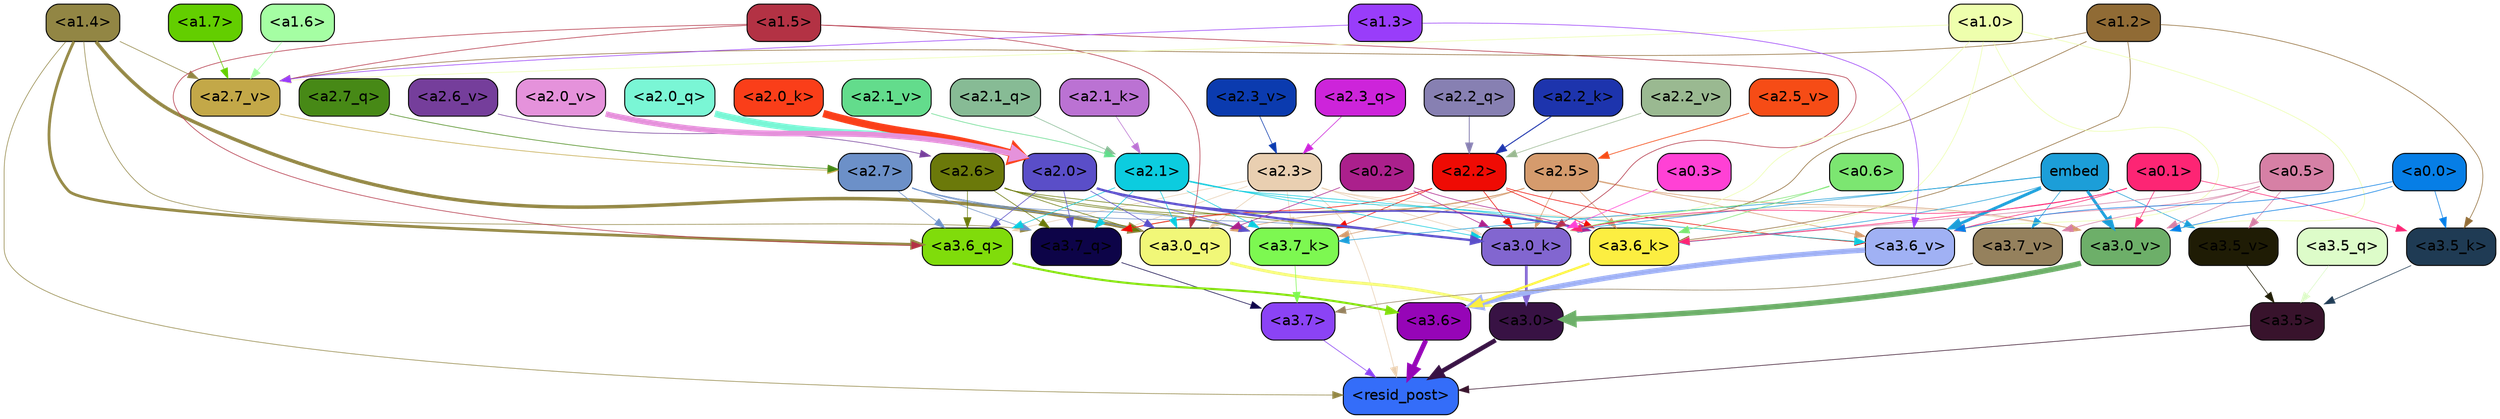 strict digraph "" {
	graph [bgcolor=transparent,
		layout=dot,
		overlap=false,
		splines=true
	];
	"<a3.7>"	[color=black,
		fillcolor="#8b43f5",
		fontname=Helvetica,
		shape=box,
		style="filled, rounded"];
	"<resid_post>"	[color=black,
		fillcolor="#346df9",
		fontname=Helvetica,
		shape=box,
		style="filled, rounded"];
	"<a3.7>" -> "<resid_post>"	[color="#8b43f5",
		penwidth=0.6];
	"<a3.6>"	[color=black,
		fillcolor="#9605b7",
		fontname=Helvetica,
		shape=box,
		style="filled, rounded"];
	"<a3.6>" -> "<resid_post>"	[color="#9605b7",
		penwidth=4.646730065345764];
	"<a3.5>"	[color=black,
		fillcolor="#38132c",
		fontname=Helvetica,
		shape=box,
		style="filled, rounded"];
	"<a3.5>" -> "<resid_post>"	[color="#38132c",
		penwidth=0.6];
	"<a3.0>"	[color=black,
		fillcolor="#381244",
		fontname=Helvetica,
		shape=box,
		style="filled, rounded"];
	"<a3.0>" -> "<resid_post>"	[color="#381244",
		penwidth=4.323132634162903];
	"<a2.3>"	[color=black,
		fillcolor="#e9cfb1",
		fontname=Helvetica,
		shape=box,
		style="filled, rounded"];
	"<a2.3>" -> "<resid_post>"	[color="#e9cfb1",
		penwidth=0.6];
	"<a3.7_q>"	[color=black,
		fillcolor="#0d0448",
		fontname=Helvetica,
		shape=box,
		style="filled, rounded"];
	"<a2.3>" -> "<a3.7_q>"	[color="#e9cfb1",
		penwidth=0.6];
	"<a3.6_q>"	[color=black,
		fillcolor="#80dc0b",
		fontname=Helvetica,
		shape=box,
		style="filled, rounded"];
	"<a2.3>" -> "<a3.6_q>"	[color="#e9cfb1",
		penwidth=0.6];
	"<a3.0_q>"	[color=black,
		fillcolor="#f1f778",
		fontname=Helvetica,
		shape=box,
		style="filled, rounded"];
	"<a2.3>" -> "<a3.0_q>"	[color="#e9cfb1",
		penwidth=0.6];
	"<a3.7_k>"	[color=black,
		fillcolor="#7df851",
		fontname=Helvetica,
		shape=box,
		style="filled, rounded"];
	"<a2.3>" -> "<a3.7_k>"	[color="#e9cfb1",
		penwidth=0.6];
	"<a3.0_k>"	[color=black,
		fillcolor="#8266d0",
		fontname=Helvetica,
		shape=box,
		style="filled, rounded"];
	"<a2.3>" -> "<a3.0_k>"	[color="#e9cfb1",
		penwidth=0.6];
	"<a3.6_v>"	[color=black,
		fillcolor="#a0b1f4",
		fontname=Helvetica,
		shape=box,
		style="filled, rounded"];
	"<a2.3>" -> "<a3.6_v>"	[color="#e9cfb1",
		penwidth=0.6];
	"<a3.0_v>"	[color=black,
		fillcolor="#6daf69",
		fontname=Helvetica,
		shape=box,
		style="filled, rounded"];
	"<a2.3>" -> "<a3.0_v>"	[color="#e9cfb1",
		penwidth=0.6];
	"<a1.4>"	[color=black,
		fillcolor="#928644",
		fontname=Helvetica,
		shape=box,
		style="filled, rounded"];
	"<a1.4>" -> "<resid_post>"	[color="#928644",
		penwidth=0.6];
	"<a1.4>" -> "<a3.7_q>"	[color="#928644",
		penwidth=0.6];
	"<a1.4>" -> "<a3.6_q>"	[color="#928644",
		penwidth=2.700703263282776];
	"<a1.4>" -> "<a3.0_q>"	[color="#928644",
		penwidth=3.34255850315094];
	"<a2.7_v>"	[color=black,
		fillcolor="#c3a848",
		fontname=Helvetica,
		shape=box,
		style="filled, rounded"];
	"<a1.4>" -> "<a2.7_v>"	[color="#928644",
		penwidth=0.6];
	"<a3.7_q>" -> "<a3.7>"	[color="#0d0448",
		penwidth=0.6];
	"<a3.6_q>" -> "<a3.6>"	[color="#80dc0b",
		penwidth=2.03758105635643];
	"<a3.5_q>"	[color=black,
		fillcolor="#ddfcc9",
		fontname=Helvetica,
		shape=box,
		style="filled, rounded"];
	"<a3.5_q>" -> "<a3.5>"	[color="#ddfcc9",
		penwidth=0.6];
	"<a3.0_q>" -> "<a3.0>"	[color="#f1f778",
		penwidth=2.8638100624084473];
	"<a3.7_k>" -> "<a3.7>"	[color="#7df851",
		penwidth=0.6];
	"<a3.6_k>"	[color=black,
		fillcolor="#fcee41",
		fontname=Helvetica,
		shape=box,
		style="filled, rounded"];
	"<a3.6_k>" -> "<a3.6>"	[color="#fcee41",
		penwidth=2.174198240041733];
	"<a3.5_k>"	[color=black,
		fillcolor="#1f3b54",
		fontname=Helvetica,
		shape=box,
		style="filled, rounded"];
	"<a3.5_k>" -> "<a3.5>"	[color="#1f3b54",
		penwidth=0.6];
	"<a3.0_k>" -> "<a3.0>"	[color="#8266d0",
		penwidth=2.6274144649505615];
	"<a3.7_v>"	[color=black,
		fillcolor="#95815d",
		fontname=Helvetica,
		shape=box,
		style="filled, rounded"];
	"<a3.7_v>" -> "<a3.7>"	[color="#95815d",
		penwidth=0.6];
	"<a3.6_v>" -> "<a3.6>"	[color="#a0b1f4",
		penwidth=5.002329230308533];
	"<a3.5_v>"	[color=black,
		fillcolor="#1f1c05",
		fontname=Helvetica,
		shape=box,
		style="filled, rounded"];
	"<a3.5_v>" -> "<a3.5>"	[color="#1f1c05",
		penwidth=0.6];
	"<a3.0_v>" -> "<a3.0>"	[color="#6daf69",
		penwidth=5.188832879066467];
	"<a2.7>"	[color=black,
		fillcolor="#6c90c8",
		fontname=Helvetica,
		shape=box,
		style="filled, rounded"];
	"<a2.7>" -> "<a3.7_q>"	[color="#6c90c8",
		penwidth=0.6];
	"<a2.7>" -> "<a3.6_q>"	[color="#6c90c8",
		penwidth=0.6];
	"<a2.7>" -> "<a3.0_q>"	[color="#6c90c8",
		penwidth=0.6];
	"<a2.7>" -> "<a3.7_k>"	[color="#6c90c8",
		penwidth=0.6];
	"<a2.7>" -> "<a3.0_k>"	[color="#6c90c8",
		penwidth=0.6];
	"<a2.6>"	[color=black,
		fillcolor="#6b790a",
		fontname=Helvetica,
		shape=box,
		style="filled, rounded"];
	"<a2.6>" -> "<a3.7_q>"	[color="#6b790a",
		penwidth=0.6];
	"<a2.6>" -> "<a3.6_q>"	[color="#6b790a",
		penwidth=0.6];
	"<a2.6>" -> "<a3.0_q>"	[color="#6b790a",
		penwidth=0.6];
	"<a2.6>" -> "<a3.7_k>"	[color="#6b790a",
		penwidth=0.6];
	"<a2.6>" -> "<a3.6_k>"	[color="#6b790a",
		penwidth=0.6];
	"<a2.6>" -> "<a3.0_k>"	[color="#6b790a",
		penwidth=0.6];
	"<a2.5>"	[color=black,
		fillcolor="#d59b6d",
		fontname=Helvetica,
		shape=box,
		style="filled, rounded"];
	"<a2.5>" -> "<a3.7_q>"	[color="#d59b6d",
		penwidth=0.6];
	"<a2.5>" -> "<a3.0_q>"	[color="#d59b6d",
		penwidth=0.6];
	"<a2.5>" -> "<a3.7_k>"	[color="#d59b6d",
		penwidth=0.6];
	"<a2.5>" -> "<a3.6_k>"	[color="#d59b6d",
		penwidth=0.6];
	"<a2.5>" -> "<a3.0_k>"	[color="#d59b6d",
		penwidth=0.6];
	"<a2.5>" -> "<a3.6_v>"	[color="#d59b6d",
		penwidth=0.6];
	"<a2.5>" -> "<a3.0_v>"	[color="#d59b6d",
		penwidth=0.6];
	"<a2.2>"	[color=black,
		fillcolor="#ef0b04",
		fontname=Helvetica,
		shape=box,
		style="filled, rounded"];
	"<a2.2>" -> "<a3.7_q>"	[color="#ef0b04",
		penwidth=0.6];
	"<a2.2>" -> "<a3.7_k>"	[color="#ef0b04",
		penwidth=0.6];
	"<a2.2>" -> "<a3.6_k>"	[color="#ef0b04",
		penwidth=0.6];
	"<a2.2>" -> "<a3.0_k>"	[color="#ef0b04",
		penwidth=0.6];
	"<a2.2>" -> "<a3.6_v>"	[color="#ef0b04",
		penwidth=0.6];
	"<a2.1>"	[color=black,
		fillcolor="#0cccdf",
		fontname=Helvetica,
		shape=box,
		style="filled, rounded"];
	"<a2.1>" -> "<a3.7_q>"	[color="#0cccdf",
		penwidth=0.6];
	"<a2.1>" -> "<a3.6_q>"	[color="#0cccdf",
		penwidth=0.6];
	"<a2.1>" -> "<a3.0_q>"	[color="#0cccdf",
		penwidth=0.6];
	"<a2.1>" -> "<a3.7_k>"	[color="#0cccdf",
		penwidth=0.6];
	"<a2.1>" -> "<a3.6_k>"	[color="#0cccdf",
		penwidth=0.6];
	"<a2.1>" -> "<a3.0_k>"	[color="#0cccdf",
		penwidth=0.6];
	"<a2.1>" -> "<a3.6_v>"	[color="#0cccdf",
		penwidth=0.6];
	"<a2.0>"	[color=black,
		fillcolor="#5a4ec8",
		fontname=Helvetica,
		shape=box,
		style="filled, rounded"];
	"<a2.0>" -> "<a3.7_q>"	[color="#5a4ec8",
		penwidth=0.6];
	"<a2.0>" -> "<a3.6_q>"	[color="#5a4ec8",
		penwidth=0.6];
	"<a2.0>" -> "<a3.0_q>"	[color="#5a4ec8",
		penwidth=0.6];
	"<a2.0>" -> "<a3.7_k>"	[color="#5a4ec8",
		penwidth=0.6];
	"<a2.0>" -> "<a3.6_k>"	[color="#5a4ec8",
		penwidth=1.6454488784074783];
	"<a2.0>" -> "<a3.0_k>"	[color="#5a4ec8",
		penwidth=2.2218968719244003];
	"<a1.5>"	[color=black,
		fillcolor="#b33244",
		fontname=Helvetica,
		shape=box,
		style="filled, rounded"];
	"<a1.5>" -> "<a3.6_q>"	[color="#b33244",
		penwidth=0.6];
	"<a1.5>" -> "<a3.0_q>"	[color="#b33244",
		penwidth=0.6];
	"<a1.5>" -> "<a3.0_k>"	[color="#b33244",
		penwidth=0.6];
	"<a1.5>" -> "<a2.7_v>"	[color="#b33244",
		penwidth=0.6];
	"<a0.2>"	[color=black,
		fillcolor="#ab208c",
		fontname=Helvetica,
		shape=box,
		style="filled, rounded"];
	"<a0.2>" -> "<a3.0_q>"	[color="#ab208c",
		penwidth=0.6];
	"<a0.2>" -> "<a3.6_k>"	[color="#ab208c",
		penwidth=0.6];
	"<a0.2>" -> "<a3.0_k>"	[color="#ab208c",
		penwidth=0.6];
	embed	[color=black,
		fillcolor="#1c9ed8",
		fontname=Helvetica,
		shape=box,
		style="filled, rounded"];
	embed -> "<a3.7_k>"	[color="#1c9ed8",
		penwidth=0.6];
	embed -> "<a3.6_k>"	[color="#1c9ed8",
		penwidth=0.6];
	embed -> "<a3.0_k>"	[color="#1c9ed8",
		penwidth=0.6];
	embed -> "<a3.7_v>"	[color="#1c9ed8",
		penwidth=0.6];
	embed -> "<a3.6_v>"	[color="#1c9ed8",
		penwidth=2.8301228284835815];
	embed -> "<a3.5_v>"	[color="#1c9ed8",
		penwidth=0.6];
	embed -> "<a3.0_v>"	[color="#1c9ed8",
		penwidth=2.7660785913467407];
	"<a1.2>"	[color=black,
		fillcolor="#906b35",
		fontname=Helvetica,
		shape=box,
		style="filled, rounded"];
	"<a1.2>" -> "<a3.6_k>"	[color="#906b35",
		penwidth=0.6];
	"<a1.2>" -> "<a3.5_k>"	[color="#906b35",
		penwidth=0.6];
	"<a1.2>" -> "<a3.0_k>"	[color="#906b35",
		penwidth=0.6];
	"<a1.2>" -> "<a2.7_v>"	[color="#906b35",
		penwidth=0.6];
	"<a1.0>"	[color=black,
		fillcolor="#eeffad",
		fontname=Helvetica,
		shape=box,
		style="filled, rounded"];
	"<a1.0>" -> "<a3.6_k>"	[color="#eeffad",
		penwidth=0.6];
	"<a1.0>" -> "<a3.0_k>"	[color="#eeffad",
		penwidth=0.6];
	"<a1.0>" -> "<a3.6_v>"	[color="#eeffad",
		penwidth=0.6];
	"<a1.0>" -> "<a3.0_v>"	[color="#eeffad",
		penwidth=0.6];
	"<a1.0>" -> "<a2.7_v>"	[color="#eeffad",
		penwidth=0.6];
	"<a0.6>"	[color=black,
		fillcolor="#7ce671",
		fontname=Helvetica,
		shape=box,
		style="filled, rounded"];
	"<a0.6>" -> "<a3.6_k>"	[color="#7ce671",
		penwidth=0.6];
	"<a0.6>" -> "<a3.0_k>"	[color="#7ce671",
		penwidth=0.6];
	"<a0.5>"	[color=black,
		fillcolor="#d680a5",
		fontname=Helvetica,
		shape=box,
		style="filled, rounded"];
	"<a0.5>" -> "<a3.6_k>"	[color="#d680a5",
		penwidth=0.6];
	"<a0.5>" -> "<a3.7_v>"	[color="#d680a5",
		penwidth=0.6];
	"<a0.5>" -> "<a3.6_v>"	[color="#d680a5",
		penwidth=0.6];
	"<a0.5>" -> "<a3.5_v>"	[color="#d680a5",
		penwidth=0.6];
	"<a0.5>" -> "<a3.0_v>"	[color="#d680a5",
		penwidth=0.6124261617660522];
	"<a0.1>"	[color=black,
		fillcolor="#fd2574",
		fontname=Helvetica,
		shape=box,
		style="filled, rounded"];
	"<a0.1>" -> "<a3.6_k>"	[color="#fd2574",
		penwidth=0.6];
	"<a0.1>" -> "<a3.5_k>"	[color="#fd2574",
		penwidth=0.6];
	"<a0.1>" -> "<a3.0_k>"	[color="#fd2574",
		penwidth=0.6];
	"<a0.1>" -> "<a3.6_v>"	[color="#fd2574",
		penwidth=0.6];
	"<a0.1>" -> "<a3.0_v>"	[color="#fd2574",
		penwidth=0.6];
	"<a0.0>"	[color=black,
		fillcolor="#067ee6",
		fontname=Helvetica,
		shape=box,
		style="filled, rounded"];
	"<a0.0>" -> "<a3.5_k>"	[color="#067ee6",
		penwidth=0.6];
	"<a0.0>" -> "<a3.6_v>"	[color="#067ee6",
		penwidth=0.6];
	"<a0.0>" -> "<a3.0_v>"	[color="#067ee6",
		penwidth=0.6];
	"<a0.3>"	[color=black,
		fillcolor="#ff41d5",
		fontname=Helvetica,
		shape=box,
		style="filled, rounded"];
	"<a0.3>" -> "<a3.0_k>"	[color="#ff41d5",
		penwidth=0.6];
	"<a1.3>"	[color=black,
		fillcolor="#993dfa",
		fontname=Helvetica,
		shape=box,
		style="filled, rounded"];
	"<a1.3>" -> "<a3.6_v>"	[color="#993dfa",
		penwidth=0.6];
	"<a1.3>" -> "<a2.7_v>"	[color="#993dfa",
		penwidth=0.6];
	"<a2.7_q>"	[color=black,
		fillcolor="#478916",
		fontname=Helvetica,
		shape=box,
		style="filled, rounded"];
	"<a2.7_q>" -> "<a2.7>"	[color="#478916",
		penwidth=0.6];
	"<a2.3_q>"	[color=black,
		fillcolor="#cd24da",
		fontname=Helvetica,
		shape=box,
		style="filled, rounded"];
	"<a2.3_q>" -> "<a2.3>"	[color="#cd24da",
		penwidth=0.6];
	"<a2.2_q>"	[color=black,
		fillcolor="#8780b2",
		fontname=Helvetica,
		shape=box,
		style="filled, rounded"];
	"<a2.2_q>" -> "<a2.2>"	[color="#8780b2",
		penwidth=0.8114519119262695];
	"<a2.1_q>"	[color=black,
		fillcolor="#87bb95",
		fontname=Helvetica,
		shape=box,
		style="filled, rounded"];
	"<a2.1_q>" -> "<a2.1>"	[color="#87bb95",
		penwidth=0.6];
	"<a2.0_q>"	[color=black,
		fillcolor="#7af6d5",
		fontname=Helvetica,
		shape=box,
		style="filled, rounded"];
	"<a2.0_q>" -> "<a2.0>"	[color="#7af6d5",
		penwidth=6.2323237657547];
	"<a2.2_k>"	[color=black,
		fillcolor="#1d34ad",
		fontname=Helvetica,
		shape=box,
		style="filled, rounded"];
	"<a2.2_k>" -> "<a2.2>"	[color="#1d34ad",
		penwidth=0.9331893920898438];
	"<a2.1_k>"	[color=black,
		fillcolor="#bb72d3",
		fontname=Helvetica,
		shape=box,
		style="filled, rounded"];
	"<a2.1_k>" -> "<a2.1>"	[color="#bb72d3",
		penwidth=0.6];
	"<a2.0_k>"	[color=black,
		fillcolor="#fa3e19",
		fontname=Helvetica,
		shape=box,
		style="filled, rounded"];
	"<a2.0_k>" -> "<a2.0>"	[color="#fa3e19",
		penwidth=7.158664226531982];
	"<a2.7_v>" -> "<a2.7>"	[color="#c3a848",
		penwidth=0.6];
	"<a2.6_v>"	[color=black,
		fillcolor="#753e9b",
		fontname=Helvetica,
		shape=box,
		style="filled, rounded"];
	"<a2.6_v>" -> "<a2.6>"	[color="#753e9b",
		penwidth=0.6];
	"<a2.5_v>"	[color=black,
		fillcolor="#f64c16",
		fontname=Helvetica,
		shape=box,
		style="filled, rounded"];
	"<a2.5_v>" -> "<a2.5>"	[color="#f64c16",
		penwidth=0.6657319068908691];
	"<a2.3_v>"	[color=black,
		fillcolor="#0b3baf",
		fontname=Helvetica,
		shape=box,
		style="filled, rounded"];
	"<a2.3_v>" -> "<a2.3>"	[color="#0b3baf",
		penwidth=0.6];
	"<a2.2_v>"	[color=black,
		fillcolor="#9ab991",
		fontname=Helvetica,
		shape=box,
		style="filled, rounded"];
	"<a2.2_v>" -> "<a2.2>"	[color="#9ab991",
		penwidth=0.6];
	"<a2.1_v>"	[color=black,
		fillcolor="#63dc8c",
		fontname=Helvetica,
		shape=box,
		style="filled, rounded"];
	"<a2.1_v>" -> "<a2.1>"	[color="#63dc8c",
		penwidth=0.6];
	"<a2.0_v>"	[color=black,
		fillcolor="#e592db",
		fontname=Helvetica,
		shape=box,
		style="filled, rounded"];
	"<a2.0_v>" -> "<a2.0>"	[color="#e592db",
		penwidth=5.380099236965179];
	"<a1.7>"	[color=black,
		fillcolor="#63ce00",
		fontname=Helvetica,
		shape=box,
		style="filled, rounded"];
	"<a1.7>" -> "<a2.7_v>"	[color="#63ce00",
		penwidth=0.6];
	"<a1.6>"	[color=black,
		fillcolor="#a5fea3",
		fontname=Helvetica,
		shape=box,
		style="filled, rounded"];
	"<a1.6>" -> "<a2.7_v>"	[color="#a5fea3",
		penwidth=0.6];
}

